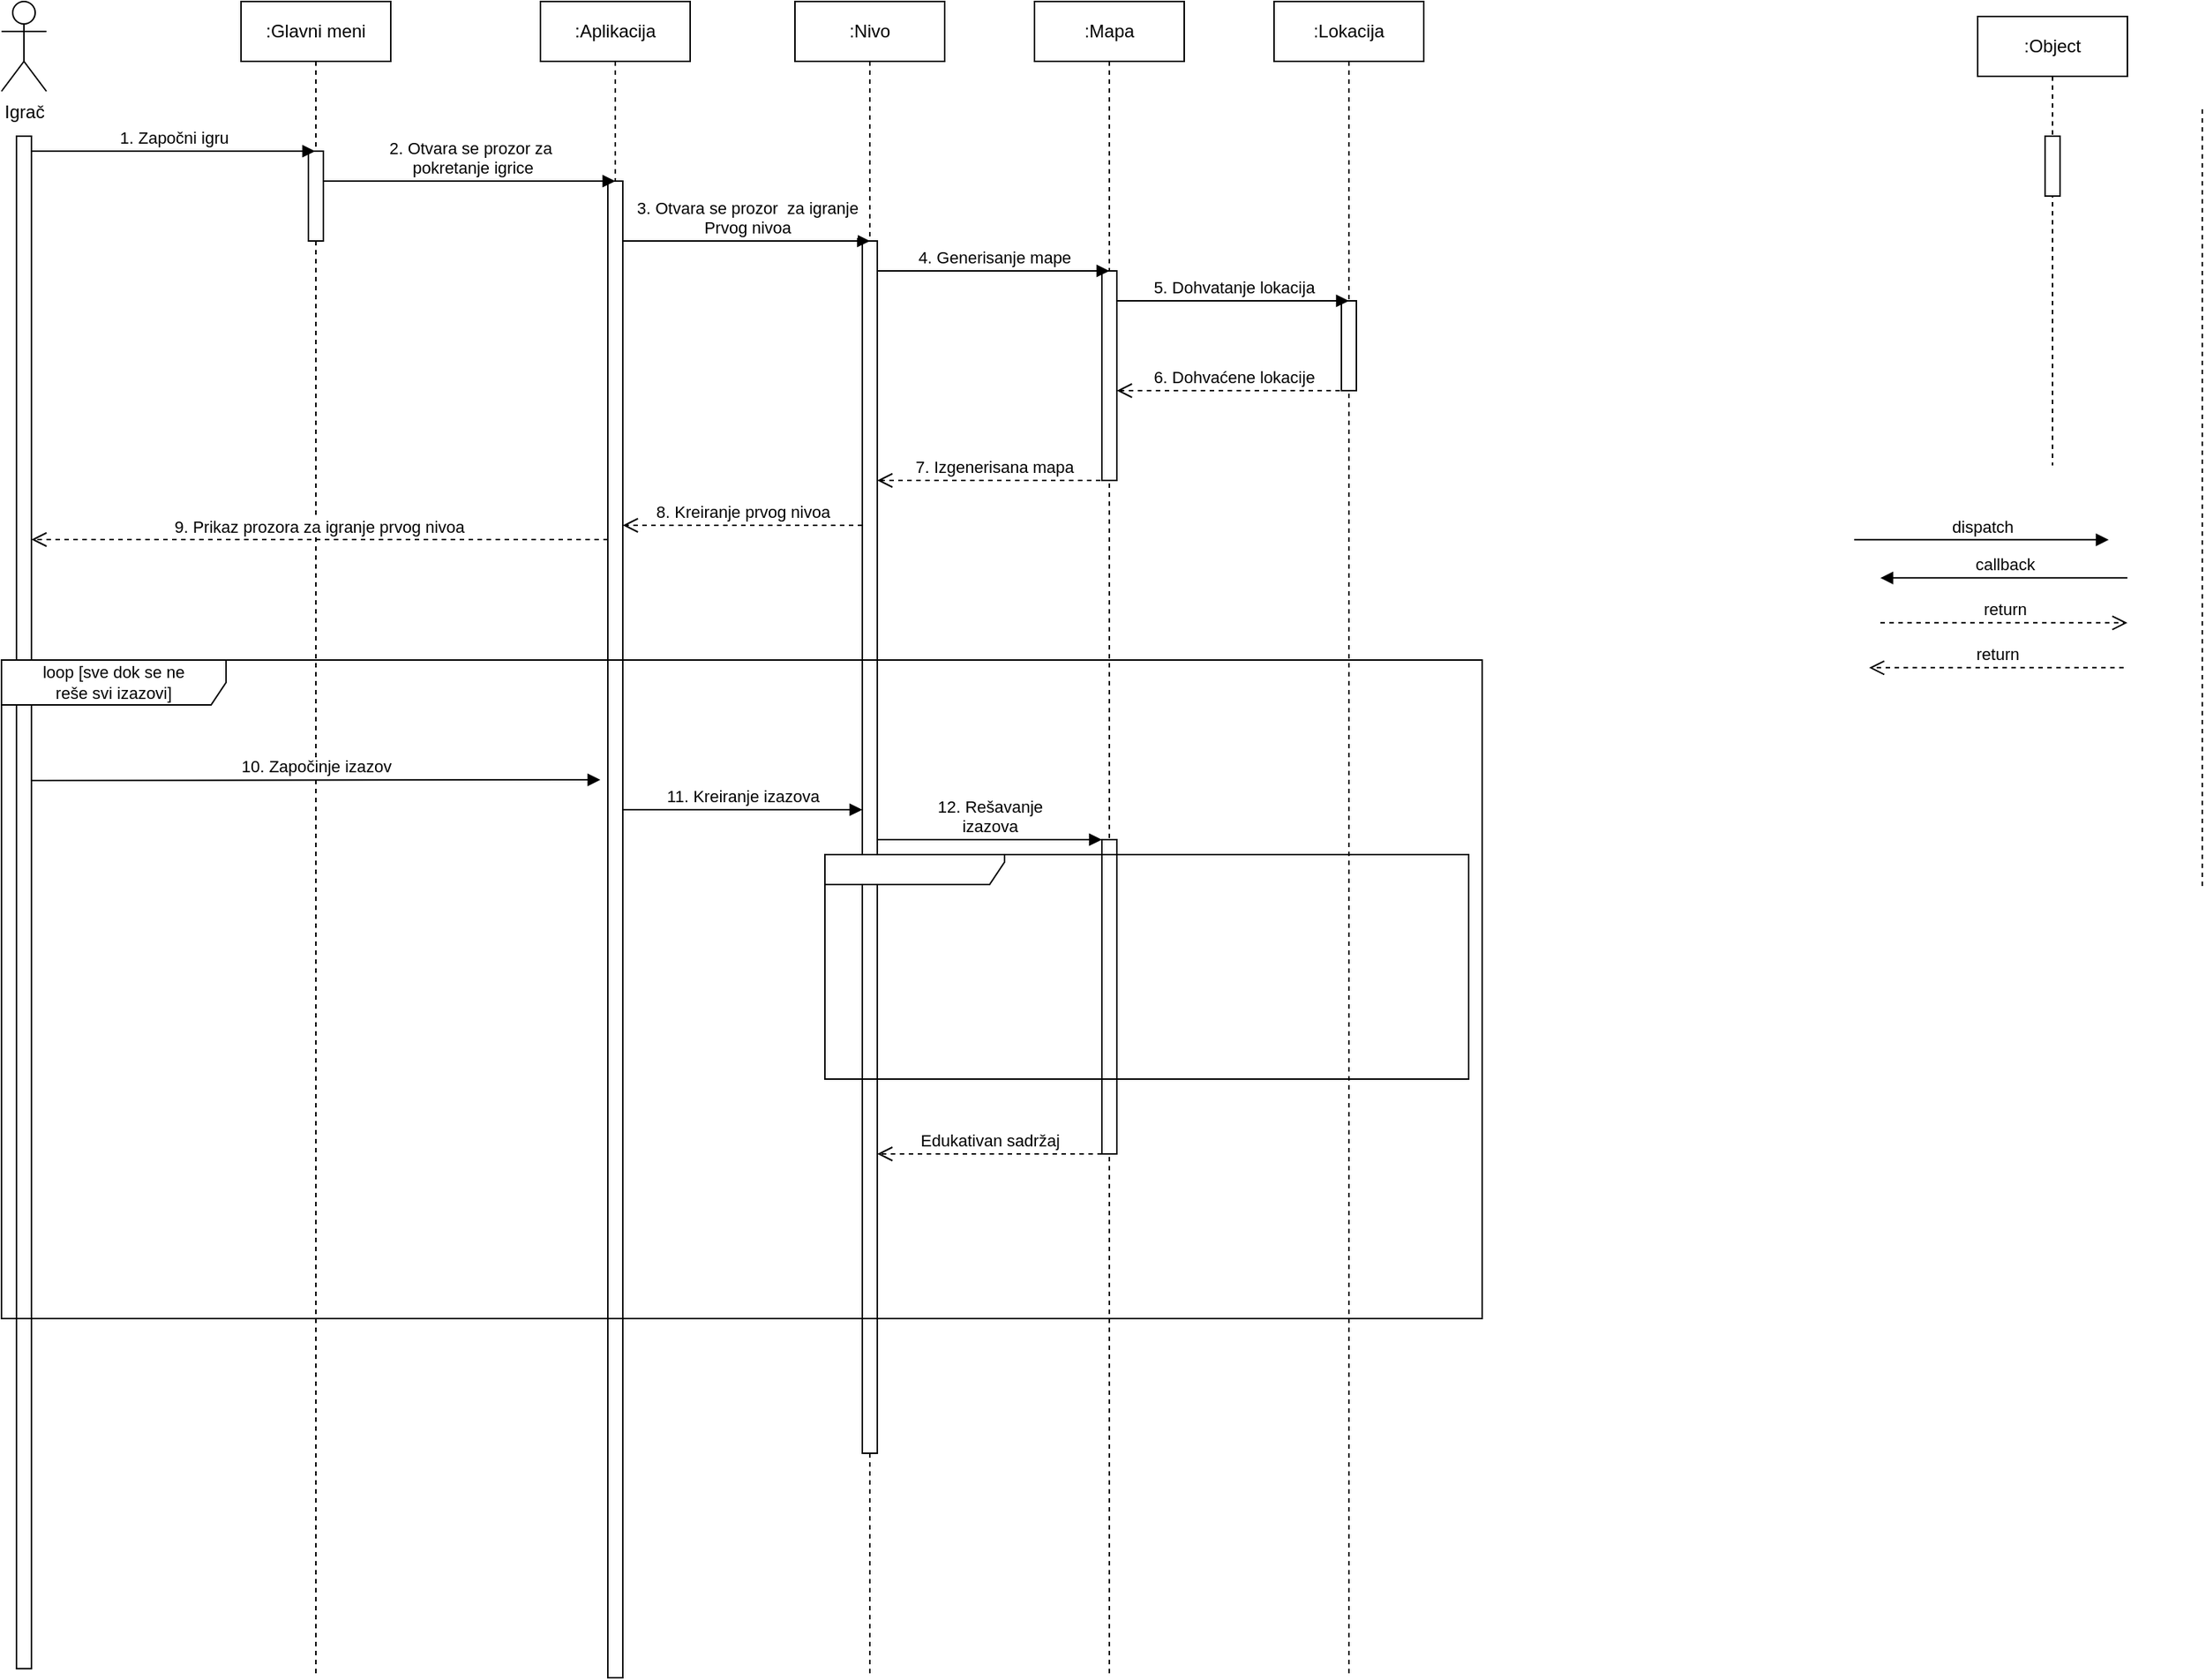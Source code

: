 <mxfile version="22.1.4" type="github">
  <diagram name="Page-1" id="2YBvvXClWsGukQMizWep">
    <mxGraphModel dx="2257" dy="1025" grid="1" gridSize="10" guides="1" tooltips="1" connect="1" arrows="1" fold="1" page="1" pageScale="1" pageWidth="850" pageHeight="1100" math="0" shadow="0">
      <root>
        <mxCell id="0" />
        <mxCell id="1" parent="0" />
        <mxCell id="hXXFAV3YxGBH0Ydvt_z7-1" value=":Object" style="shape=umlLifeline;perimeter=lifelinePerimeter;whiteSpace=wrap;html=1;container=0;dropTarget=0;collapsible=0;recursiveResize=0;outlineConnect=0;portConstraint=eastwest;newEdgeStyle={&quot;edgeStyle&quot;:&quot;elbowEdgeStyle&quot;,&quot;elbow&quot;:&quot;vertical&quot;,&quot;curved&quot;:0,&quot;rounded&quot;:0};" parent="1" vertex="1">
          <mxGeometry x="1360" y="50" width="100" height="300" as="geometry" />
        </mxCell>
        <mxCell id="hXXFAV3YxGBH0Ydvt_z7-2" value="" style="html=1;points=[];perimeter=orthogonalPerimeter;outlineConnect=0;targetShapes=umlLifeline;portConstraint=eastwest;newEdgeStyle={&quot;edgeStyle&quot;:&quot;elbowEdgeStyle&quot;,&quot;elbow&quot;:&quot;vertical&quot;,&quot;curved&quot;:0,&quot;rounded&quot;:0};" parent="hXXFAV3YxGBH0Ydvt_z7-1" vertex="1">
          <mxGeometry x="45" y="80" width="10" height="40" as="geometry" />
        </mxCell>
        <mxCell id="hXXFAV3YxGBH0Ydvt_z7-3" value="dispatch" style="html=1;verticalAlign=bottom;endArrow=block;edgeStyle=elbowEdgeStyle;elbow=vertical;curved=0;rounded=0;" parent="1" edge="1">
          <mxGeometry relative="1" as="geometry">
            <mxPoint x="1277.5" y="399.64" as="sourcePoint" />
            <Array as="points">
              <mxPoint x="1362.5" y="399.64" />
            </Array>
            <mxPoint x="1447.5" y="399.64" as="targetPoint" />
          </mxGeometry>
        </mxCell>
        <mxCell id="hXXFAV3YxGBH0Ydvt_z7-4" value="callback" style="html=1;verticalAlign=bottom;endArrow=block;edgeStyle=elbowEdgeStyle;elbow=vertical;curved=0;rounded=0;" parent="1" edge="1">
          <mxGeometry relative="1" as="geometry">
            <mxPoint x="1460" y="425.14" as="sourcePoint" />
            <Array as="points">
              <mxPoint x="1385" y="425.14" />
            </Array>
            <mxPoint x="1295" y="425.14" as="targetPoint" />
          </mxGeometry>
        </mxCell>
        <mxCell id="hXXFAV3YxGBH0Ydvt_z7-5" value="return" style="html=1;verticalAlign=bottom;endArrow=open;dashed=1;endSize=8;edgeStyle=elbowEdgeStyle;elbow=vertical;curved=0;rounded=0;" parent="1" edge="1">
          <mxGeometry relative="1" as="geometry">
            <mxPoint x="1460" y="455.14" as="targetPoint" />
            <Array as="points">
              <mxPoint x="1375" y="455.14" />
            </Array>
            <mxPoint x="1295" y="455.14" as="sourcePoint" />
          </mxGeometry>
        </mxCell>
        <mxCell id="hXXFAV3YxGBH0Ydvt_z7-6" value="return" style="html=1;verticalAlign=bottom;endArrow=open;dashed=1;endSize=8;edgeStyle=elbowEdgeStyle;elbow=vertical;curved=0;rounded=0;" parent="1" edge="1">
          <mxGeometry relative="1" as="geometry">
            <mxPoint x="1287.5" y="485.14" as="targetPoint" />
            <Array as="points">
              <mxPoint x="1382.5" y="485.14" />
            </Array>
            <mxPoint x="1457.5" y="485.14" as="sourcePoint" />
          </mxGeometry>
        </mxCell>
        <mxCell id="hXXFAV3YxGBH0Ydvt_z7-7" value="Igrač" style="shape=umlActor;verticalLabelPosition=bottom;verticalAlign=top;html=1;" parent="1" vertex="1">
          <mxGeometry x="40" y="40" width="30" height="60" as="geometry" />
        </mxCell>
        <mxCell id="hXXFAV3YxGBH0Ydvt_z7-11" value="" style="endArrow=none;dashed=1;html=1;rounded=0;" parent="1" edge="1">
          <mxGeometry width="50" height="50" relative="1" as="geometry">
            <mxPoint x="1510" y="631" as="sourcePoint" />
            <mxPoint x="1510" y="110" as="targetPoint" />
          </mxGeometry>
        </mxCell>
        <mxCell id="hXXFAV3YxGBH0Ydvt_z7-12" value="" style="rounded=0;whiteSpace=wrap;html=1;rotation=90;" parent="1" vertex="1">
          <mxGeometry x="-456.93" y="636.94" width="1023.89" height="10" as="geometry" />
        </mxCell>
        <mxCell id="hXXFAV3YxGBH0Ydvt_z7-16" value=":Glavni meni" style="shape=umlLifeline;perimeter=lifelinePerimeter;whiteSpace=wrap;html=1;container=0;dropTarget=0;collapsible=0;recursiveResize=0;outlineConnect=0;portConstraint=eastwest;newEdgeStyle={&quot;edgeStyle&quot;:&quot;elbowEdgeStyle&quot;,&quot;elbow&quot;:&quot;vertical&quot;,&quot;curved&quot;:0,&quot;rounded&quot;:0};" parent="1" vertex="1">
          <mxGeometry x="200" y="40" width="100" height="1120" as="geometry" />
        </mxCell>
        <mxCell id="hXXFAV3YxGBH0Ydvt_z7-17" value="" style="html=1;points=[];perimeter=orthogonalPerimeter;outlineConnect=0;targetShapes=umlLifeline;portConstraint=eastwest;newEdgeStyle={&quot;edgeStyle&quot;:&quot;elbowEdgeStyle&quot;,&quot;elbow&quot;:&quot;vertical&quot;,&quot;curved&quot;:0,&quot;rounded&quot;:0};" parent="hXXFAV3YxGBH0Ydvt_z7-16" vertex="1">
          <mxGeometry x="45" y="100" width="10" height="60" as="geometry" />
        </mxCell>
        <mxCell id="hXXFAV3YxGBH0Ydvt_z7-18" value=":Aplikacija" style="shape=umlLifeline;perimeter=lifelinePerimeter;whiteSpace=wrap;html=1;container=0;dropTarget=0;collapsible=0;recursiveResize=0;outlineConnect=0;portConstraint=eastwest;newEdgeStyle={&quot;edgeStyle&quot;:&quot;elbowEdgeStyle&quot;,&quot;elbow&quot;:&quot;vertical&quot;,&quot;curved&quot;:0,&quot;rounded&quot;:0};size=40;" parent="1" vertex="1">
          <mxGeometry x="400" y="40" width="100" height="1120" as="geometry" />
        </mxCell>
        <mxCell id="hXXFAV3YxGBH0Ydvt_z7-19" value="" style="html=1;points=[];perimeter=orthogonalPerimeter;outlineConnect=0;targetShapes=umlLifeline;portConstraint=eastwest;newEdgeStyle={&quot;edgeStyle&quot;:&quot;elbowEdgeStyle&quot;,&quot;elbow&quot;:&quot;vertical&quot;,&quot;curved&quot;:0,&quot;rounded&quot;:0};" parent="hXXFAV3YxGBH0Ydvt_z7-18" vertex="1">
          <mxGeometry x="45" y="120" width="10" height="1000" as="geometry" />
        </mxCell>
        <mxCell id="hXXFAV3YxGBH0Ydvt_z7-20" value=":Nivo" style="shape=umlLifeline;perimeter=lifelinePerimeter;whiteSpace=wrap;html=1;container=0;dropTarget=0;collapsible=0;recursiveResize=0;outlineConnect=0;portConstraint=eastwest;newEdgeStyle={&quot;edgeStyle&quot;:&quot;elbowEdgeStyle&quot;,&quot;elbow&quot;:&quot;vertical&quot;,&quot;curved&quot;:0,&quot;rounded&quot;:0};" parent="1" vertex="1">
          <mxGeometry x="570" y="40" width="100" height="1120" as="geometry" />
        </mxCell>
        <mxCell id="hXXFAV3YxGBH0Ydvt_z7-21" value="" style="html=1;points=[];perimeter=orthogonalPerimeter;outlineConnect=0;targetShapes=umlLifeline;portConstraint=eastwest;newEdgeStyle={&quot;edgeStyle&quot;:&quot;elbowEdgeStyle&quot;,&quot;elbow&quot;:&quot;vertical&quot;,&quot;curved&quot;:0,&quot;rounded&quot;:0};" parent="hXXFAV3YxGBH0Ydvt_z7-20" vertex="1">
          <mxGeometry x="45" y="160" width="10" height="810" as="geometry" />
        </mxCell>
        <mxCell id="hXXFAV3YxGBH0Ydvt_z7-22" value="1. Započni igru" style="html=1;verticalAlign=bottom;endArrow=block;edgeStyle=elbowEdgeStyle;elbow=vertical;curved=0;rounded=0;" parent="1" target="hXXFAV3YxGBH0Ydvt_z7-16" edge="1">
          <mxGeometry relative="1" as="geometry">
            <mxPoint x="60" y="140" as="sourcePoint" />
            <Array as="points">
              <mxPoint x="145" y="140" />
            </Array>
            <mxPoint x="230" y="140" as="targetPoint" />
          </mxGeometry>
        </mxCell>
        <mxCell id="hXXFAV3YxGBH0Ydvt_z7-23" value="&lt;div&gt;2. Otvara se prozor za&lt;/div&gt;&lt;div&gt;&amp;nbsp;pokretanje igrice&lt;br&gt;&lt;/div&gt;" style="html=1;verticalAlign=bottom;endArrow=block;edgeStyle=elbowEdgeStyle;elbow=vertical;curved=0;rounded=0;" parent="1" source="hXXFAV3YxGBH0Ydvt_z7-17" edge="1">
          <mxGeometry x="0.005" relative="1" as="geometry">
            <mxPoint x="260" y="160" as="sourcePoint" />
            <Array as="points">
              <mxPoint x="365" y="160" />
            </Array>
            <mxPoint x="450" y="160" as="targetPoint" />
            <mxPoint as="offset" />
          </mxGeometry>
        </mxCell>
        <mxCell id="hXXFAV3YxGBH0Ydvt_z7-24" value=":Mapa" style="shape=umlLifeline;perimeter=lifelinePerimeter;whiteSpace=wrap;html=1;container=0;dropTarget=0;collapsible=0;recursiveResize=0;outlineConnect=0;portConstraint=eastwest;newEdgeStyle={&quot;edgeStyle&quot;:&quot;elbowEdgeStyle&quot;,&quot;elbow&quot;:&quot;vertical&quot;,&quot;curved&quot;:0,&quot;rounded&quot;:0};" parent="1" vertex="1">
          <mxGeometry x="730" y="40" width="100" height="1120" as="geometry" />
        </mxCell>
        <mxCell id="hXXFAV3YxGBH0Ydvt_z7-25" value="" style="html=1;points=[];perimeter=orthogonalPerimeter;outlineConnect=0;targetShapes=umlLifeline;portConstraint=eastwest;newEdgeStyle={&quot;edgeStyle&quot;:&quot;elbowEdgeStyle&quot;,&quot;elbow&quot;:&quot;vertical&quot;,&quot;curved&quot;:0,&quot;rounded&quot;:0};" parent="hXXFAV3YxGBH0Ydvt_z7-24" vertex="1">
          <mxGeometry x="45" y="180" width="10" height="140" as="geometry" />
        </mxCell>
        <mxCell id="hXXFAV3YxGBH0Ydvt_z7-26" value="&lt;div&gt;3. Otvara se prozor&amp;nbsp; za igranje&lt;/div&gt;&lt;div&gt;Prvog nivoa&lt;br&gt;&lt;/div&gt;" style="html=1;verticalAlign=bottom;endArrow=block;edgeStyle=elbowEdgeStyle;elbow=vertical;curved=0;rounded=0;" parent="1" source="hXXFAV3YxGBH0Ydvt_z7-19" edge="1">
          <mxGeometry x="-0.001" relative="1" as="geometry">
            <mxPoint x="460" y="200" as="sourcePoint" />
            <Array as="points" />
            <mxPoint x="620.07" y="199.86" as="targetPoint" />
            <mxPoint as="offset" />
          </mxGeometry>
        </mxCell>
        <mxCell id="hXXFAV3YxGBH0Ydvt_z7-27" value=":Lokacija" style="shape=umlLifeline;perimeter=lifelinePerimeter;whiteSpace=wrap;html=1;container=0;dropTarget=0;collapsible=0;recursiveResize=0;outlineConnect=0;portConstraint=eastwest;newEdgeStyle={&quot;edgeStyle&quot;:&quot;elbowEdgeStyle&quot;,&quot;elbow&quot;:&quot;vertical&quot;,&quot;curved&quot;:0,&quot;rounded&quot;:0};" parent="1" vertex="1">
          <mxGeometry x="890" y="40" width="100" height="1120" as="geometry" />
        </mxCell>
        <mxCell id="hXXFAV3YxGBH0Ydvt_z7-28" value="" style="html=1;points=[];perimeter=orthogonalPerimeter;outlineConnect=0;targetShapes=umlLifeline;portConstraint=eastwest;newEdgeStyle={&quot;edgeStyle&quot;:&quot;elbowEdgeStyle&quot;,&quot;elbow&quot;:&quot;vertical&quot;,&quot;curved&quot;:0,&quot;rounded&quot;:0};" parent="hXXFAV3YxGBH0Ydvt_z7-27" vertex="1">
          <mxGeometry x="45" y="200" width="10" height="60" as="geometry" />
        </mxCell>
        <mxCell id="hXXFAV3YxGBH0Ydvt_z7-29" value="4. Generisanje mape" style="html=1;verticalAlign=bottom;endArrow=block;edgeStyle=elbowEdgeStyle;elbow=vertical;curved=0;rounded=0;" parent="1" source="hXXFAV3YxGBH0Ydvt_z7-21" edge="1">
          <mxGeometry x="-0.001" relative="1" as="geometry">
            <mxPoint x="630" y="220" as="sourcePoint" />
            <Array as="points" />
            <mxPoint x="780" y="220" as="targetPoint" />
            <mxPoint as="offset" />
          </mxGeometry>
        </mxCell>
        <mxCell id="hXXFAV3YxGBH0Ydvt_z7-30" value="&lt;div&gt;5. Dohvatanje lokacija&lt;br&gt;&lt;/div&gt;" style="html=1;verticalAlign=bottom;endArrow=block;edgeStyle=elbowEdgeStyle;elbow=vertical;curved=0;rounded=0;" parent="1" source="hXXFAV3YxGBH0Ydvt_z7-25" edge="1">
          <mxGeometry x="-0.001" relative="1" as="geometry">
            <mxPoint x="790" y="240" as="sourcePoint" />
            <Array as="points" />
            <mxPoint x="940" y="240" as="targetPoint" />
            <mxPoint as="offset" />
          </mxGeometry>
        </mxCell>
        <mxCell id="7DguIUnYp568yveDQBID-1" value="9. Prikaz prozora za igranje prvog nivoa" style="html=1;verticalAlign=bottom;endArrow=open;dashed=1;endSize=8;edgeStyle=elbowEdgeStyle;elbow=vertical;curved=0;rounded=0;" edge="1" parent="1" source="hXXFAV3YxGBH0Ydvt_z7-19">
          <mxGeometry relative="1" as="geometry">
            <mxPoint x="60" y="400" as="targetPoint" />
            <Array as="points">
              <mxPoint x="365" y="399.5" />
            </Array>
            <mxPoint x="440" y="399.5" as="sourcePoint" />
          </mxGeometry>
        </mxCell>
        <mxCell id="7DguIUnYp568yveDQBID-2" value="&lt;div&gt;6. Dohvaćene lokacije&lt;/div&gt;" style="html=1;verticalAlign=bottom;endArrow=open;dashed=1;endSize=8;edgeStyle=elbowEdgeStyle;elbow=vertical;curved=0;rounded=0;" edge="1" parent="1" target="hXXFAV3YxGBH0Ydvt_z7-25">
          <mxGeometry relative="1" as="geometry">
            <mxPoint x="790" y="300" as="targetPoint" />
            <Array as="points">
              <mxPoint x="865" y="300" />
            </Array>
            <mxPoint x="940" y="300" as="sourcePoint" />
          </mxGeometry>
        </mxCell>
        <mxCell id="7DguIUnYp568yveDQBID-3" value="7. Izgenerisana mapa" style="html=1;verticalAlign=bottom;endArrow=open;dashed=1;endSize=8;edgeStyle=elbowEdgeStyle;elbow=vertical;curved=0;rounded=0;" edge="1" parent="1" target="hXXFAV3YxGBH0Ydvt_z7-21">
          <mxGeometry relative="1" as="geometry">
            <mxPoint x="630" y="360" as="targetPoint" />
            <Array as="points" />
            <mxPoint x="780" y="360" as="sourcePoint" />
          </mxGeometry>
        </mxCell>
        <mxCell id="7DguIUnYp568yveDQBID-4" value="8. Kreiranje prvog nivoa" style="html=1;verticalAlign=bottom;endArrow=open;dashed=1;endSize=8;edgeStyle=elbowEdgeStyle;elbow=vertical;curved=0;rounded=0;" edge="1" parent="1" source="hXXFAV3YxGBH0Ydvt_z7-21" target="hXXFAV3YxGBH0Ydvt_z7-19">
          <mxGeometry relative="1" as="geometry">
            <mxPoint x="460" y="390" as="targetPoint" />
            <Array as="points">
              <mxPoint x="545" y="390" />
            </Array>
            <mxPoint x="620" y="390" as="sourcePoint" />
          </mxGeometry>
        </mxCell>
        <mxCell id="7DguIUnYp568yveDQBID-6" value="&lt;div style=&quot;font-size: 11px;&quot;&gt;&lt;font style=&quot;font-size: 11px;&quot;&gt;loop [sve dok se ne&lt;/font&gt;&lt;/div&gt;&lt;div style=&quot;font-size: 11px;&quot;&gt;&lt;font style=&quot;font-size: 11px;&quot;&gt;reše svi izazovi]&lt;br&gt;&lt;/font&gt;&lt;/div&gt;" style="shape=umlFrame;whiteSpace=wrap;html=1;pointerEvents=0;width=150;height=30;" vertex="1" parent="1">
          <mxGeometry x="40" y="480" width="989" height="440" as="geometry" />
        </mxCell>
        <mxCell id="7DguIUnYp568yveDQBID-7" value="10. Započinje izazov" style="html=1;verticalAlign=bottom;endArrow=block;edgeStyle=elbowEdgeStyle;elbow=vertical;curved=0;rounded=0;exitX=0.313;exitY=0.001;exitDx=0;exitDy=0;exitPerimeter=0;" edge="1" parent="1">
          <mxGeometry relative="1" as="geometry">
            <mxPoint x="60.005" y="560.473" as="sourcePoint" />
            <Array as="points">
              <mxPoint x="335" y="560" />
            </Array>
            <mxPoint x="440" y="560" as="targetPoint" />
          </mxGeometry>
        </mxCell>
        <mxCell id="7DguIUnYp568yveDQBID-8" value="&lt;div&gt;11. Kreiranje izazova&lt;/div&gt;" style="html=1;verticalAlign=bottom;endArrow=block;edgeStyle=elbowEdgeStyle;elbow=vertical;curved=0;rounded=0;" edge="1" parent="1" source="hXXFAV3YxGBH0Ydvt_z7-19" target="hXXFAV3YxGBH0Ydvt_z7-21">
          <mxGeometry relative="1" as="geometry">
            <mxPoint x="460" y="580" as="sourcePoint" />
            <Array as="points">
              <mxPoint x="545" y="580" />
            </Array>
            <mxPoint x="610" y="580" as="targetPoint" />
          </mxGeometry>
        </mxCell>
        <mxCell id="7DguIUnYp568yveDQBID-9" value="" style="html=1;points=[];perimeter=orthogonalPerimeter;outlineConnect=0;targetShapes=umlLifeline;portConstraint=eastwest;newEdgeStyle={&quot;edgeStyle&quot;:&quot;elbowEdgeStyle&quot;,&quot;elbow&quot;:&quot;vertical&quot;,&quot;curved&quot;:0,&quot;rounded&quot;:0};" vertex="1" parent="1">
          <mxGeometry x="775" y="600" width="10" height="210" as="geometry" />
        </mxCell>
        <mxCell id="7DguIUnYp568yveDQBID-10" value="&lt;div&gt;12. Rešavanje&lt;/div&gt;&lt;div&gt;izazova&lt;br&gt;&lt;/div&gt;" style="html=1;verticalAlign=bottom;endArrow=block;edgeStyle=elbowEdgeStyle;elbow=vertical;curved=0;rounded=0;" edge="1" parent="1" source="hXXFAV3YxGBH0Ydvt_z7-21">
          <mxGeometry relative="1" as="geometry">
            <mxPoint x="630" y="600" as="sourcePoint" />
            <Array as="points">
              <mxPoint x="690" y="600" />
            </Array>
            <mxPoint x="775" y="600" as="targetPoint" />
          </mxGeometry>
        </mxCell>
        <mxCell id="7DguIUnYp568yveDQBID-11" value="Edukativan sadržaj" style="html=1;verticalAlign=bottom;endArrow=open;dashed=1;endSize=8;edgeStyle=elbowEdgeStyle;elbow=vertical;curved=0;rounded=0;" edge="1" parent="1" source="7DguIUnYp568yveDQBID-9" target="hXXFAV3YxGBH0Ydvt_z7-21">
          <mxGeometry relative="1" as="geometry">
            <mxPoint x="630" y="810" as="targetPoint" />
            <Array as="points">
              <mxPoint x="695" y="810" />
            </Array>
            <mxPoint x="770" y="810" as="sourcePoint" />
          </mxGeometry>
        </mxCell>
        <mxCell id="7DguIUnYp568yveDQBID-12" value="" style="shape=umlFrame;whiteSpace=wrap;html=1;pointerEvents=0;width=120;height=20;" vertex="1" parent="1">
          <mxGeometry x="590" y="610" width="430" height="150" as="geometry" />
        </mxCell>
      </root>
    </mxGraphModel>
  </diagram>
</mxfile>
